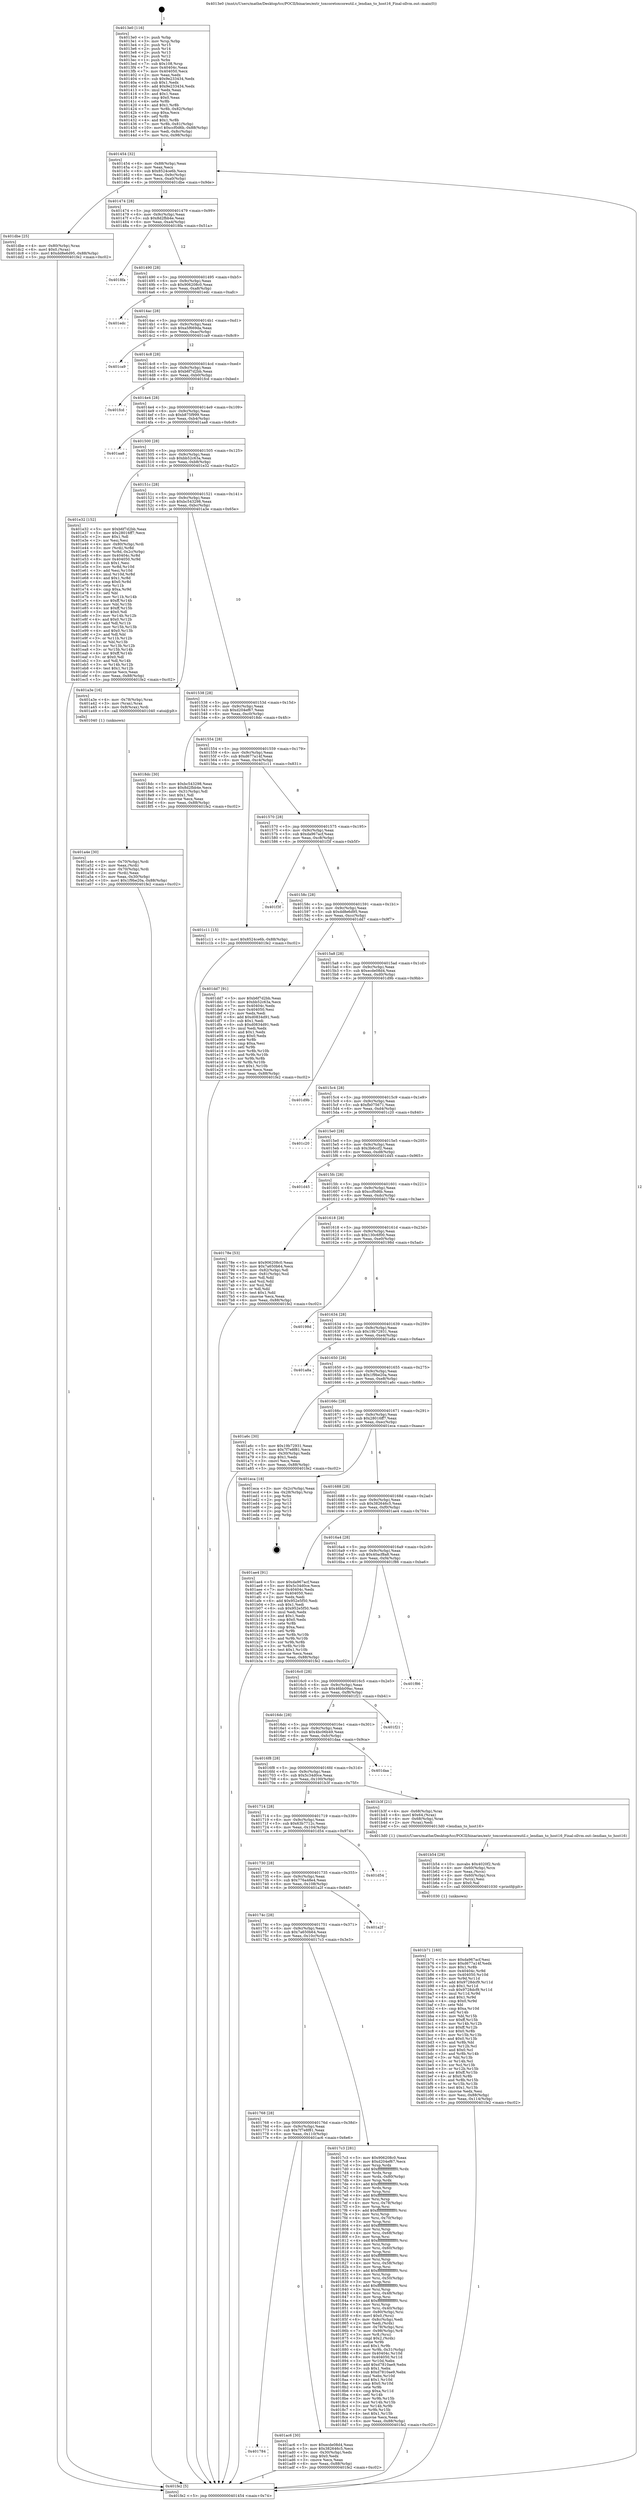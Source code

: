digraph "0x4013e0" {
  label = "0x4013e0 (/mnt/c/Users/mathe/Desktop/tcc/POCII/binaries/extr_toxcoretoxcoreutil.c_lendian_to_host16_Final-ollvm.out::main(0))"
  labelloc = "t"
  node[shape=record]

  Entry [label="",width=0.3,height=0.3,shape=circle,fillcolor=black,style=filled]
  "0x401454" [label="{
     0x401454 [32]\l
     | [instrs]\l
     &nbsp;&nbsp;0x401454 \<+6\>: mov -0x88(%rbp),%eax\l
     &nbsp;&nbsp;0x40145a \<+2\>: mov %eax,%ecx\l
     &nbsp;&nbsp;0x40145c \<+6\>: sub $0x8524ce6b,%ecx\l
     &nbsp;&nbsp;0x401462 \<+6\>: mov %eax,-0x9c(%rbp)\l
     &nbsp;&nbsp;0x401468 \<+6\>: mov %ecx,-0xa0(%rbp)\l
     &nbsp;&nbsp;0x40146e \<+6\>: je 0000000000401dbe \<main+0x9de\>\l
  }"]
  "0x401dbe" [label="{
     0x401dbe [25]\l
     | [instrs]\l
     &nbsp;&nbsp;0x401dbe \<+4\>: mov -0x80(%rbp),%rax\l
     &nbsp;&nbsp;0x401dc2 \<+6\>: movl $0x0,(%rax)\l
     &nbsp;&nbsp;0x401dc8 \<+10\>: movl $0xdd8e6d95,-0x88(%rbp)\l
     &nbsp;&nbsp;0x401dd2 \<+5\>: jmp 0000000000401fe2 \<main+0xc02\>\l
  }"]
  "0x401474" [label="{
     0x401474 [28]\l
     | [instrs]\l
     &nbsp;&nbsp;0x401474 \<+5\>: jmp 0000000000401479 \<main+0x99\>\l
     &nbsp;&nbsp;0x401479 \<+6\>: mov -0x9c(%rbp),%eax\l
     &nbsp;&nbsp;0x40147f \<+5\>: sub $0x8d2fbb4e,%eax\l
     &nbsp;&nbsp;0x401484 \<+6\>: mov %eax,-0xa4(%rbp)\l
     &nbsp;&nbsp;0x40148a \<+6\>: je 00000000004018fa \<main+0x51a\>\l
  }"]
  Exit [label="",width=0.3,height=0.3,shape=circle,fillcolor=black,style=filled,peripheries=2]
  "0x4018fa" [label="{
     0x4018fa\l
  }", style=dashed]
  "0x401490" [label="{
     0x401490 [28]\l
     | [instrs]\l
     &nbsp;&nbsp;0x401490 \<+5\>: jmp 0000000000401495 \<main+0xb5\>\l
     &nbsp;&nbsp;0x401495 \<+6\>: mov -0x9c(%rbp),%eax\l
     &nbsp;&nbsp;0x40149b \<+5\>: sub $0x906208c0,%eax\l
     &nbsp;&nbsp;0x4014a0 \<+6\>: mov %eax,-0xa8(%rbp)\l
     &nbsp;&nbsp;0x4014a6 \<+6\>: je 0000000000401edc \<main+0xafc\>\l
  }"]
  "0x401b71" [label="{
     0x401b71 [160]\l
     | [instrs]\l
     &nbsp;&nbsp;0x401b71 \<+5\>: mov $0xda967acf,%esi\l
     &nbsp;&nbsp;0x401b76 \<+5\>: mov $0xd677a14f,%edx\l
     &nbsp;&nbsp;0x401b7b \<+3\>: mov $0x1,%r8b\l
     &nbsp;&nbsp;0x401b7e \<+8\>: mov 0x40404c,%r9d\l
     &nbsp;&nbsp;0x401b86 \<+8\>: mov 0x404050,%r10d\l
     &nbsp;&nbsp;0x401b8e \<+3\>: mov %r9d,%r11d\l
     &nbsp;&nbsp;0x401b91 \<+7\>: add $0x9728dcf9,%r11d\l
     &nbsp;&nbsp;0x401b98 \<+4\>: sub $0x1,%r11d\l
     &nbsp;&nbsp;0x401b9c \<+7\>: sub $0x9728dcf9,%r11d\l
     &nbsp;&nbsp;0x401ba3 \<+4\>: imul %r11d,%r9d\l
     &nbsp;&nbsp;0x401ba7 \<+4\>: and $0x1,%r9d\l
     &nbsp;&nbsp;0x401bab \<+4\>: cmp $0x0,%r9d\l
     &nbsp;&nbsp;0x401baf \<+3\>: sete %bl\l
     &nbsp;&nbsp;0x401bb2 \<+4\>: cmp $0xa,%r10d\l
     &nbsp;&nbsp;0x401bb6 \<+4\>: setl %r14b\l
     &nbsp;&nbsp;0x401bba \<+3\>: mov %bl,%r15b\l
     &nbsp;&nbsp;0x401bbd \<+4\>: xor $0xff,%r15b\l
     &nbsp;&nbsp;0x401bc1 \<+3\>: mov %r14b,%r12b\l
     &nbsp;&nbsp;0x401bc4 \<+4\>: xor $0xff,%r12b\l
     &nbsp;&nbsp;0x401bc8 \<+4\>: xor $0x0,%r8b\l
     &nbsp;&nbsp;0x401bcc \<+3\>: mov %r15b,%r13b\l
     &nbsp;&nbsp;0x401bcf \<+4\>: and $0x0,%r13b\l
     &nbsp;&nbsp;0x401bd3 \<+3\>: and %r8b,%bl\l
     &nbsp;&nbsp;0x401bd6 \<+3\>: mov %r12b,%cl\l
     &nbsp;&nbsp;0x401bd9 \<+3\>: and $0x0,%cl\l
     &nbsp;&nbsp;0x401bdc \<+3\>: and %r8b,%r14b\l
     &nbsp;&nbsp;0x401bdf \<+3\>: or %bl,%r13b\l
     &nbsp;&nbsp;0x401be2 \<+3\>: or %r14b,%cl\l
     &nbsp;&nbsp;0x401be5 \<+3\>: xor %cl,%r13b\l
     &nbsp;&nbsp;0x401be8 \<+3\>: or %r12b,%r15b\l
     &nbsp;&nbsp;0x401beb \<+4\>: xor $0xff,%r15b\l
     &nbsp;&nbsp;0x401bef \<+4\>: or $0x0,%r8b\l
     &nbsp;&nbsp;0x401bf3 \<+3\>: and %r8b,%r15b\l
     &nbsp;&nbsp;0x401bf6 \<+3\>: or %r15b,%r13b\l
     &nbsp;&nbsp;0x401bf9 \<+4\>: test $0x1,%r13b\l
     &nbsp;&nbsp;0x401bfd \<+3\>: cmovne %edx,%esi\l
     &nbsp;&nbsp;0x401c00 \<+6\>: mov %esi,-0x88(%rbp)\l
     &nbsp;&nbsp;0x401c06 \<+6\>: mov %eax,-0x114(%rbp)\l
     &nbsp;&nbsp;0x401c0c \<+5\>: jmp 0000000000401fe2 \<main+0xc02\>\l
  }"]
  "0x401edc" [label="{
     0x401edc\l
  }", style=dashed]
  "0x4014ac" [label="{
     0x4014ac [28]\l
     | [instrs]\l
     &nbsp;&nbsp;0x4014ac \<+5\>: jmp 00000000004014b1 \<main+0xd1\>\l
     &nbsp;&nbsp;0x4014b1 \<+6\>: mov -0x9c(%rbp),%eax\l
     &nbsp;&nbsp;0x4014b7 \<+5\>: sub $0xa5f669da,%eax\l
     &nbsp;&nbsp;0x4014bc \<+6\>: mov %eax,-0xac(%rbp)\l
     &nbsp;&nbsp;0x4014c2 \<+6\>: je 0000000000401ca9 \<main+0x8c9\>\l
  }"]
  "0x401b54" [label="{
     0x401b54 [29]\l
     | [instrs]\l
     &nbsp;&nbsp;0x401b54 \<+10\>: movabs $0x4020f2,%rdi\l
     &nbsp;&nbsp;0x401b5e \<+4\>: mov -0x60(%rbp),%rcx\l
     &nbsp;&nbsp;0x401b62 \<+2\>: mov %eax,(%rcx)\l
     &nbsp;&nbsp;0x401b64 \<+4\>: mov -0x60(%rbp),%rcx\l
     &nbsp;&nbsp;0x401b68 \<+2\>: mov (%rcx),%esi\l
     &nbsp;&nbsp;0x401b6a \<+2\>: mov $0x0,%al\l
     &nbsp;&nbsp;0x401b6c \<+5\>: call 0000000000401030 \<printf@plt\>\l
     | [calls]\l
     &nbsp;&nbsp;0x401030 \{1\} (unknown)\l
  }"]
  "0x401ca9" [label="{
     0x401ca9\l
  }", style=dashed]
  "0x4014c8" [label="{
     0x4014c8 [28]\l
     | [instrs]\l
     &nbsp;&nbsp;0x4014c8 \<+5\>: jmp 00000000004014cd \<main+0xed\>\l
     &nbsp;&nbsp;0x4014cd \<+6\>: mov -0x9c(%rbp),%eax\l
     &nbsp;&nbsp;0x4014d3 \<+5\>: sub $0xb6f7d2bb,%eax\l
     &nbsp;&nbsp;0x4014d8 \<+6\>: mov %eax,-0xb0(%rbp)\l
     &nbsp;&nbsp;0x4014de \<+6\>: je 0000000000401fcd \<main+0xbed\>\l
  }"]
  "0x401784" [label="{
     0x401784\l
  }", style=dashed]
  "0x401fcd" [label="{
     0x401fcd\l
  }", style=dashed]
  "0x4014e4" [label="{
     0x4014e4 [28]\l
     | [instrs]\l
     &nbsp;&nbsp;0x4014e4 \<+5\>: jmp 00000000004014e9 \<main+0x109\>\l
     &nbsp;&nbsp;0x4014e9 \<+6\>: mov -0x9c(%rbp),%eax\l
     &nbsp;&nbsp;0x4014ef \<+5\>: sub $0xb875f999,%eax\l
     &nbsp;&nbsp;0x4014f4 \<+6\>: mov %eax,-0xb4(%rbp)\l
     &nbsp;&nbsp;0x4014fa \<+6\>: je 0000000000401aa8 \<main+0x6c8\>\l
  }"]
  "0x401ac6" [label="{
     0x401ac6 [30]\l
     | [instrs]\l
     &nbsp;&nbsp;0x401ac6 \<+5\>: mov $0xecde08d4,%eax\l
     &nbsp;&nbsp;0x401acb \<+5\>: mov $0x382646c5,%ecx\l
     &nbsp;&nbsp;0x401ad0 \<+3\>: mov -0x30(%rbp),%edx\l
     &nbsp;&nbsp;0x401ad3 \<+3\>: cmp $0x0,%edx\l
     &nbsp;&nbsp;0x401ad6 \<+3\>: cmove %ecx,%eax\l
     &nbsp;&nbsp;0x401ad9 \<+6\>: mov %eax,-0x88(%rbp)\l
     &nbsp;&nbsp;0x401adf \<+5\>: jmp 0000000000401fe2 \<main+0xc02\>\l
  }"]
  "0x401aa8" [label="{
     0x401aa8\l
  }", style=dashed]
  "0x401500" [label="{
     0x401500 [28]\l
     | [instrs]\l
     &nbsp;&nbsp;0x401500 \<+5\>: jmp 0000000000401505 \<main+0x125\>\l
     &nbsp;&nbsp;0x401505 \<+6\>: mov -0x9c(%rbp),%eax\l
     &nbsp;&nbsp;0x40150b \<+5\>: sub $0xbb52c63a,%eax\l
     &nbsp;&nbsp;0x401510 \<+6\>: mov %eax,-0xb8(%rbp)\l
     &nbsp;&nbsp;0x401516 \<+6\>: je 0000000000401e32 \<main+0xa52\>\l
  }"]
  "0x401a4e" [label="{
     0x401a4e [30]\l
     | [instrs]\l
     &nbsp;&nbsp;0x401a4e \<+4\>: mov -0x70(%rbp),%rdi\l
     &nbsp;&nbsp;0x401a52 \<+2\>: mov %eax,(%rdi)\l
     &nbsp;&nbsp;0x401a54 \<+4\>: mov -0x70(%rbp),%rdi\l
     &nbsp;&nbsp;0x401a58 \<+2\>: mov (%rdi),%eax\l
     &nbsp;&nbsp;0x401a5a \<+3\>: mov %eax,-0x30(%rbp)\l
     &nbsp;&nbsp;0x401a5d \<+10\>: movl $0x1f9be20a,-0x88(%rbp)\l
     &nbsp;&nbsp;0x401a67 \<+5\>: jmp 0000000000401fe2 \<main+0xc02\>\l
  }"]
  "0x401e32" [label="{
     0x401e32 [152]\l
     | [instrs]\l
     &nbsp;&nbsp;0x401e32 \<+5\>: mov $0xb6f7d2bb,%eax\l
     &nbsp;&nbsp;0x401e37 \<+5\>: mov $0x28016ff7,%ecx\l
     &nbsp;&nbsp;0x401e3c \<+2\>: mov $0x1,%dl\l
     &nbsp;&nbsp;0x401e3e \<+2\>: xor %esi,%esi\l
     &nbsp;&nbsp;0x401e40 \<+4\>: mov -0x80(%rbp),%rdi\l
     &nbsp;&nbsp;0x401e44 \<+3\>: mov (%rdi),%r8d\l
     &nbsp;&nbsp;0x401e47 \<+4\>: mov %r8d,-0x2c(%rbp)\l
     &nbsp;&nbsp;0x401e4b \<+8\>: mov 0x40404c,%r8d\l
     &nbsp;&nbsp;0x401e53 \<+8\>: mov 0x404050,%r9d\l
     &nbsp;&nbsp;0x401e5b \<+3\>: sub $0x1,%esi\l
     &nbsp;&nbsp;0x401e5e \<+3\>: mov %r8d,%r10d\l
     &nbsp;&nbsp;0x401e61 \<+3\>: add %esi,%r10d\l
     &nbsp;&nbsp;0x401e64 \<+4\>: imul %r10d,%r8d\l
     &nbsp;&nbsp;0x401e68 \<+4\>: and $0x1,%r8d\l
     &nbsp;&nbsp;0x401e6c \<+4\>: cmp $0x0,%r8d\l
     &nbsp;&nbsp;0x401e70 \<+4\>: sete %r11b\l
     &nbsp;&nbsp;0x401e74 \<+4\>: cmp $0xa,%r9d\l
     &nbsp;&nbsp;0x401e78 \<+3\>: setl %bl\l
     &nbsp;&nbsp;0x401e7b \<+3\>: mov %r11b,%r14b\l
     &nbsp;&nbsp;0x401e7e \<+4\>: xor $0xff,%r14b\l
     &nbsp;&nbsp;0x401e82 \<+3\>: mov %bl,%r15b\l
     &nbsp;&nbsp;0x401e85 \<+4\>: xor $0xff,%r15b\l
     &nbsp;&nbsp;0x401e89 \<+3\>: xor $0x0,%dl\l
     &nbsp;&nbsp;0x401e8c \<+3\>: mov %r14b,%r12b\l
     &nbsp;&nbsp;0x401e8f \<+4\>: and $0x0,%r12b\l
     &nbsp;&nbsp;0x401e93 \<+3\>: and %dl,%r11b\l
     &nbsp;&nbsp;0x401e96 \<+3\>: mov %r15b,%r13b\l
     &nbsp;&nbsp;0x401e99 \<+4\>: and $0x0,%r13b\l
     &nbsp;&nbsp;0x401e9d \<+2\>: and %dl,%bl\l
     &nbsp;&nbsp;0x401e9f \<+3\>: or %r11b,%r12b\l
     &nbsp;&nbsp;0x401ea2 \<+3\>: or %bl,%r13b\l
     &nbsp;&nbsp;0x401ea5 \<+3\>: xor %r13b,%r12b\l
     &nbsp;&nbsp;0x401ea8 \<+3\>: or %r15b,%r14b\l
     &nbsp;&nbsp;0x401eab \<+4\>: xor $0xff,%r14b\l
     &nbsp;&nbsp;0x401eaf \<+3\>: or $0x0,%dl\l
     &nbsp;&nbsp;0x401eb2 \<+3\>: and %dl,%r14b\l
     &nbsp;&nbsp;0x401eb5 \<+3\>: or %r14b,%r12b\l
     &nbsp;&nbsp;0x401eb8 \<+4\>: test $0x1,%r12b\l
     &nbsp;&nbsp;0x401ebc \<+3\>: cmovne %ecx,%eax\l
     &nbsp;&nbsp;0x401ebf \<+6\>: mov %eax,-0x88(%rbp)\l
     &nbsp;&nbsp;0x401ec5 \<+5\>: jmp 0000000000401fe2 \<main+0xc02\>\l
  }"]
  "0x40151c" [label="{
     0x40151c [28]\l
     | [instrs]\l
     &nbsp;&nbsp;0x40151c \<+5\>: jmp 0000000000401521 \<main+0x141\>\l
     &nbsp;&nbsp;0x401521 \<+6\>: mov -0x9c(%rbp),%eax\l
     &nbsp;&nbsp;0x401527 \<+5\>: sub $0xbc543298,%eax\l
     &nbsp;&nbsp;0x40152c \<+6\>: mov %eax,-0xbc(%rbp)\l
     &nbsp;&nbsp;0x401532 \<+6\>: je 0000000000401a3e \<main+0x65e\>\l
  }"]
  "0x401768" [label="{
     0x401768 [28]\l
     | [instrs]\l
     &nbsp;&nbsp;0x401768 \<+5\>: jmp 000000000040176d \<main+0x38d\>\l
     &nbsp;&nbsp;0x40176d \<+6\>: mov -0x9c(%rbp),%eax\l
     &nbsp;&nbsp;0x401773 \<+5\>: sub $0x7f7e8f81,%eax\l
     &nbsp;&nbsp;0x401778 \<+6\>: mov %eax,-0x110(%rbp)\l
     &nbsp;&nbsp;0x40177e \<+6\>: je 0000000000401ac6 \<main+0x6e6\>\l
  }"]
  "0x401a3e" [label="{
     0x401a3e [16]\l
     | [instrs]\l
     &nbsp;&nbsp;0x401a3e \<+4\>: mov -0x78(%rbp),%rax\l
     &nbsp;&nbsp;0x401a42 \<+3\>: mov (%rax),%rax\l
     &nbsp;&nbsp;0x401a45 \<+4\>: mov 0x8(%rax),%rdi\l
     &nbsp;&nbsp;0x401a49 \<+5\>: call 0000000000401040 \<atoi@plt\>\l
     | [calls]\l
     &nbsp;&nbsp;0x401040 \{1\} (unknown)\l
  }"]
  "0x401538" [label="{
     0x401538 [28]\l
     | [instrs]\l
     &nbsp;&nbsp;0x401538 \<+5\>: jmp 000000000040153d \<main+0x15d\>\l
     &nbsp;&nbsp;0x40153d \<+6\>: mov -0x9c(%rbp),%eax\l
     &nbsp;&nbsp;0x401543 \<+5\>: sub $0xd204ef67,%eax\l
     &nbsp;&nbsp;0x401548 \<+6\>: mov %eax,-0xc0(%rbp)\l
     &nbsp;&nbsp;0x40154e \<+6\>: je 00000000004018dc \<main+0x4fc\>\l
  }"]
  "0x4017c3" [label="{
     0x4017c3 [281]\l
     | [instrs]\l
     &nbsp;&nbsp;0x4017c3 \<+5\>: mov $0x906208c0,%eax\l
     &nbsp;&nbsp;0x4017c8 \<+5\>: mov $0xd204ef67,%ecx\l
     &nbsp;&nbsp;0x4017cd \<+3\>: mov %rsp,%rdx\l
     &nbsp;&nbsp;0x4017d0 \<+4\>: add $0xfffffffffffffff0,%rdx\l
     &nbsp;&nbsp;0x4017d4 \<+3\>: mov %rdx,%rsp\l
     &nbsp;&nbsp;0x4017d7 \<+4\>: mov %rdx,-0x80(%rbp)\l
     &nbsp;&nbsp;0x4017db \<+3\>: mov %rsp,%rdx\l
     &nbsp;&nbsp;0x4017de \<+4\>: add $0xfffffffffffffff0,%rdx\l
     &nbsp;&nbsp;0x4017e2 \<+3\>: mov %rdx,%rsp\l
     &nbsp;&nbsp;0x4017e5 \<+3\>: mov %rsp,%rsi\l
     &nbsp;&nbsp;0x4017e8 \<+4\>: add $0xfffffffffffffff0,%rsi\l
     &nbsp;&nbsp;0x4017ec \<+3\>: mov %rsi,%rsp\l
     &nbsp;&nbsp;0x4017ef \<+4\>: mov %rsi,-0x78(%rbp)\l
     &nbsp;&nbsp;0x4017f3 \<+3\>: mov %rsp,%rsi\l
     &nbsp;&nbsp;0x4017f6 \<+4\>: add $0xfffffffffffffff0,%rsi\l
     &nbsp;&nbsp;0x4017fa \<+3\>: mov %rsi,%rsp\l
     &nbsp;&nbsp;0x4017fd \<+4\>: mov %rsi,-0x70(%rbp)\l
     &nbsp;&nbsp;0x401801 \<+3\>: mov %rsp,%rsi\l
     &nbsp;&nbsp;0x401804 \<+4\>: add $0xfffffffffffffff0,%rsi\l
     &nbsp;&nbsp;0x401808 \<+3\>: mov %rsi,%rsp\l
     &nbsp;&nbsp;0x40180b \<+4\>: mov %rsi,-0x68(%rbp)\l
     &nbsp;&nbsp;0x40180f \<+3\>: mov %rsp,%rsi\l
     &nbsp;&nbsp;0x401812 \<+4\>: add $0xfffffffffffffff0,%rsi\l
     &nbsp;&nbsp;0x401816 \<+3\>: mov %rsi,%rsp\l
     &nbsp;&nbsp;0x401819 \<+4\>: mov %rsi,-0x60(%rbp)\l
     &nbsp;&nbsp;0x40181d \<+3\>: mov %rsp,%rsi\l
     &nbsp;&nbsp;0x401820 \<+4\>: add $0xfffffffffffffff0,%rsi\l
     &nbsp;&nbsp;0x401824 \<+3\>: mov %rsi,%rsp\l
     &nbsp;&nbsp;0x401827 \<+4\>: mov %rsi,-0x58(%rbp)\l
     &nbsp;&nbsp;0x40182b \<+3\>: mov %rsp,%rsi\l
     &nbsp;&nbsp;0x40182e \<+4\>: add $0xfffffffffffffff0,%rsi\l
     &nbsp;&nbsp;0x401832 \<+3\>: mov %rsi,%rsp\l
     &nbsp;&nbsp;0x401835 \<+4\>: mov %rsi,-0x50(%rbp)\l
     &nbsp;&nbsp;0x401839 \<+3\>: mov %rsp,%rsi\l
     &nbsp;&nbsp;0x40183c \<+4\>: add $0xfffffffffffffff0,%rsi\l
     &nbsp;&nbsp;0x401840 \<+3\>: mov %rsi,%rsp\l
     &nbsp;&nbsp;0x401843 \<+4\>: mov %rsi,-0x48(%rbp)\l
     &nbsp;&nbsp;0x401847 \<+3\>: mov %rsp,%rsi\l
     &nbsp;&nbsp;0x40184a \<+4\>: add $0xfffffffffffffff0,%rsi\l
     &nbsp;&nbsp;0x40184e \<+3\>: mov %rsi,%rsp\l
     &nbsp;&nbsp;0x401851 \<+4\>: mov %rsi,-0x40(%rbp)\l
     &nbsp;&nbsp;0x401855 \<+4\>: mov -0x80(%rbp),%rsi\l
     &nbsp;&nbsp;0x401859 \<+6\>: movl $0x0,(%rsi)\l
     &nbsp;&nbsp;0x40185f \<+6\>: mov -0x8c(%rbp),%edi\l
     &nbsp;&nbsp;0x401865 \<+2\>: mov %edi,(%rdx)\l
     &nbsp;&nbsp;0x401867 \<+4\>: mov -0x78(%rbp),%rsi\l
     &nbsp;&nbsp;0x40186b \<+7\>: mov -0x98(%rbp),%r8\l
     &nbsp;&nbsp;0x401872 \<+3\>: mov %r8,(%rsi)\l
     &nbsp;&nbsp;0x401875 \<+3\>: cmpl $0x2,(%rdx)\l
     &nbsp;&nbsp;0x401878 \<+4\>: setne %r9b\l
     &nbsp;&nbsp;0x40187c \<+4\>: and $0x1,%r9b\l
     &nbsp;&nbsp;0x401880 \<+4\>: mov %r9b,-0x31(%rbp)\l
     &nbsp;&nbsp;0x401884 \<+8\>: mov 0x40404c,%r10d\l
     &nbsp;&nbsp;0x40188c \<+8\>: mov 0x404050,%r11d\l
     &nbsp;&nbsp;0x401894 \<+3\>: mov %r10d,%ebx\l
     &nbsp;&nbsp;0x401897 \<+6\>: add $0xd7810ae9,%ebx\l
     &nbsp;&nbsp;0x40189d \<+3\>: sub $0x1,%ebx\l
     &nbsp;&nbsp;0x4018a0 \<+6\>: sub $0xd7810ae9,%ebx\l
     &nbsp;&nbsp;0x4018a6 \<+4\>: imul %ebx,%r10d\l
     &nbsp;&nbsp;0x4018aa \<+4\>: and $0x1,%r10d\l
     &nbsp;&nbsp;0x4018ae \<+4\>: cmp $0x0,%r10d\l
     &nbsp;&nbsp;0x4018b2 \<+4\>: sete %r9b\l
     &nbsp;&nbsp;0x4018b6 \<+4\>: cmp $0xa,%r11d\l
     &nbsp;&nbsp;0x4018ba \<+4\>: setl %r14b\l
     &nbsp;&nbsp;0x4018be \<+3\>: mov %r9b,%r15b\l
     &nbsp;&nbsp;0x4018c1 \<+3\>: and %r14b,%r15b\l
     &nbsp;&nbsp;0x4018c4 \<+3\>: xor %r14b,%r9b\l
     &nbsp;&nbsp;0x4018c7 \<+3\>: or %r9b,%r15b\l
     &nbsp;&nbsp;0x4018ca \<+4\>: test $0x1,%r15b\l
     &nbsp;&nbsp;0x4018ce \<+3\>: cmovne %ecx,%eax\l
     &nbsp;&nbsp;0x4018d1 \<+6\>: mov %eax,-0x88(%rbp)\l
     &nbsp;&nbsp;0x4018d7 \<+5\>: jmp 0000000000401fe2 \<main+0xc02\>\l
  }"]
  "0x4018dc" [label="{
     0x4018dc [30]\l
     | [instrs]\l
     &nbsp;&nbsp;0x4018dc \<+5\>: mov $0xbc543298,%eax\l
     &nbsp;&nbsp;0x4018e1 \<+5\>: mov $0x8d2fbb4e,%ecx\l
     &nbsp;&nbsp;0x4018e6 \<+3\>: mov -0x31(%rbp),%dl\l
     &nbsp;&nbsp;0x4018e9 \<+3\>: test $0x1,%dl\l
     &nbsp;&nbsp;0x4018ec \<+3\>: cmovne %ecx,%eax\l
     &nbsp;&nbsp;0x4018ef \<+6\>: mov %eax,-0x88(%rbp)\l
     &nbsp;&nbsp;0x4018f5 \<+5\>: jmp 0000000000401fe2 \<main+0xc02\>\l
  }"]
  "0x401554" [label="{
     0x401554 [28]\l
     | [instrs]\l
     &nbsp;&nbsp;0x401554 \<+5\>: jmp 0000000000401559 \<main+0x179\>\l
     &nbsp;&nbsp;0x401559 \<+6\>: mov -0x9c(%rbp),%eax\l
     &nbsp;&nbsp;0x40155f \<+5\>: sub $0xd677a14f,%eax\l
     &nbsp;&nbsp;0x401564 \<+6\>: mov %eax,-0xc4(%rbp)\l
     &nbsp;&nbsp;0x40156a \<+6\>: je 0000000000401c11 \<main+0x831\>\l
  }"]
  "0x40174c" [label="{
     0x40174c [28]\l
     | [instrs]\l
     &nbsp;&nbsp;0x40174c \<+5\>: jmp 0000000000401751 \<main+0x371\>\l
     &nbsp;&nbsp;0x401751 \<+6\>: mov -0x9c(%rbp),%eax\l
     &nbsp;&nbsp;0x401757 \<+5\>: sub $0x7a650b64,%eax\l
     &nbsp;&nbsp;0x40175c \<+6\>: mov %eax,-0x10c(%rbp)\l
     &nbsp;&nbsp;0x401762 \<+6\>: je 00000000004017c3 \<main+0x3e3\>\l
  }"]
  "0x401c11" [label="{
     0x401c11 [15]\l
     | [instrs]\l
     &nbsp;&nbsp;0x401c11 \<+10\>: movl $0x8524ce6b,-0x88(%rbp)\l
     &nbsp;&nbsp;0x401c1b \<+5\>: jmp 0000000000401fe2 \<main+0xc02\>\l
  }"]
  "0x401570" [label="{
     0x401570 [28]\l
     | [instrs]\l
     &nbsp;&nbsp;0x401570 \<+5\>: jmp 0000000000401575 \<main+0x195\>\l
     &nbsp;&nbsp;0x401575 \<+6\>: mov -0x9c(%rbp),%eax\l
     &nbsp;&nbsp;0x40157b \<+5\>: sub $0xda967acf,%eax\l
     &nbsp;&nbsp;0x401580 \<+6\>: mov %eax,-0xc8(%rbp)\l
     &nbsp;&nbsp;0x401586 \<+6\>: je 0000000000401f3f \<main+0xb5f\>\l
  }"]
  "0x401a2f" [label="{
     0x401a2f\l
  }", style=dashed]
  "0x401f3f" [label="{
     0x401f3f\l
  }", style=dashed]
  "0x40158c" [label="{
     0x40158c [28]\l
     | [instrs]\l
     &nbsp;&nbsp;0x40158c \<+5\>: jmp 0000000000401591 \<main+0x1b1\>\l
     &nbsp;&nbsp;0x401591 \<+6\>: mov -0x9c(%rbp),%eax\l
     &nbsp;&nbsp;0x401597 \<+5\>: sub $0xdd8e6d95,%eax\l
     &nbsp;&nbsp;0x40159c \<+6\>: mov %eax,-0xcc(%rbp)\l
     &nbsp;&nbsp;0x4015a2 \<+6\>: je 0000000000401dd7 \<main+0x9f7\>\l
  }"]
  "0x401730" [label="{
     0x401730 [28]\l
     | [instrs]\l
     &nbsp;&nbsp;0x401730 \<+5\>: jmp 0000000000401735 \<main+0x355\>\l
     &nbsp;&nbsp;0x401735 \<+6\>: mov -0x9c(%rbp),%eax\l
     &nbsp;&nbsp;0x40173b \<+5\>: sub $0x776a48e4,%eax\l
     &nbsp;&nbsp;0x401740 \<+6\>: mov %eax,-0x108(%rbp)\l
     &nbsp;&nbsp;0x401746 \<+6\>: je 0000000000401a2f \<main+0x64f\>\l
  }"]
  "0x401dd7" [label="{
     0x401dd7 [91]\l
     | [instrs]\l
     &nbsp;&nbsp;0x401dd7 \<+5\>: mov $0xb6f7d2bb,%eax\l
     &nbsp;&nbsp;0x401ddc \<+5\>: mov $0xbb52c63a,%ecx\l
     &nbsp;&nbsp;0x401de1 \<+7\>: mov 0x40404c,%edx\l
     &nbsp;&nbsp;0x401de8 \<+7\>: mov 0x404050,%esi\l
     &nbsp;&nbsp;0x401def \<+2\>: mov %edx,%edi\l
     &nbsp;&nbsp;0x401df1 \<+6\>: add $0xd0834d91,%edi\l
     &nbsp;&nbsp;0x401df7 \<+3\>: sub $0x1,%edi\l
     &nbsp;&nbsp;0x401dfa \<+6\>: sub $0xd0834d91,%edi\l
     &nbsp;&nbsp;0x401e00 \<+3\>: imul %edi,%edx\l
     &nbsp;&nbsp;0x401e03 \<+3\>: and $0x1,%edx\l
     &nbsp;&nbsp;0x401e06 \<+3\>: cmp $0x0,%edx\l
     &nbsp;&nbsp;0x401e09 \<+4\>: sete %r8b\l
     &nbsp;&nbsp;0x401e0d \<+3\>: cmp $0xa,%esi\l
     &nbsp;&nbsp;0x401e10 \<+4\>: setl %r9b\l
     &nbsp;&nbsp;0x401e14 \<+3\>: mov %r8b,%r10b\l
     &nbsp;&nbsp;0x401e17 \<+3\>: and %r9b,%r10b\l
     &nbsp;&nbsp;0x401e1a \<+3\>: xor %r9b,%r8b\l
     &nbsp;&nbsp;0x401e1d \<+3\>: or %r8b,%r10b\l
     &nbsp;&nbsp;0x401e20 \<+4\>: test $0x1,%r10b\l
     &nbsp;&nbsp;0x401e24 \<+3\>: cmovne %ecx,%eax\l
     &nbsp;&nbsp;0x401e27 \<+6\>: mov %eax,-0x88(%rbp)\l
     &nbsp;&nbsp;0x401e2d \<+5\>: jmp 0000000000401fe2 \<main+0xc02\>\l
  }"]
  "0x4015a8" [label="{
     0x4015a8 [28]\l
     | [instrs]\l
     &nbsp;&nbsp;0x4015a8 \<+5\>: jmp 00000000004015ad \<main+0x1cd\>\l
     &nbsp;&nbsp;0x4015ad \<+6\>: mov -0x9c(%rbp),%eax\l
     &nbsp;&nbsp;0x4015b3 \<+5\>: sub $0xecde08d4,%eax\l
     &nbsp;&nbsp;0x4015b8 \<+6\>: mov %eax,-0xd0(%rbp)\l
     &nbsp;&nbsp;0x4015be \<+6\>: je 0000000000401d9b \<main+0x9bb\>\l
  }"]
  "0x401d54" [label="{
     0x401d54\l
  }", style=dashed]
  "0x401d9b" [label="{
     0x401d9b\l
  }", style=dashed]
  "0x4015c4" [label="{
     0x4015c4 [28]\l
     | [instrs]\l
     &nbsp;&nbsp;0x4015c4 \<+5\>: jmp 00000000004015c9 \<main+0x1e9\>\l
     &nbsp;&nbsp;0x4015c9 \<+6\>: mov -0x9c(%rbp),%eax\l
     &nbsp;&nbsp;0x4015cf \<+5\>: sub $0xfb075671,%eax\l
     &nbsp;&nbsp;0x4015d4 \<+6\>: mov %eax,-0xd4(%rbp)\l
     &nbsp;&nbsp;0x4015da \<+6\>: je 0000000000401c20 \<main+0x840\>\l
  }"]
  "0x401714" [label="{
     0x401714 [28]\l
     | [instrs]\l
     &nbsp;&nbsp;0x401714 \<+5\>: jmp 0000000000401719 \<main+0x339\>\l
     &nbsp;&nbsp;0x401719 \<+6\>: mov -0x9c(%rbp),%eax\l
     &nbsp;&nbsp;0x40171f \<+5\>: sub $0x63b7712c,%eax\l
     &nbsp;&nbsp;0x401724 \<+6\>: mov %eax,-0x104(%rbp)\l
     &nbsp;&nbsp;0x40172a \<+6\>: je 0000000000401d54 \<main+0x974\>\l
  }"]
  "0x401c20" [label="{
     0x401c20\l
  }", style=dashed]
  "0x4015e0" [label="{
     0x4015e0 [28]\l
     | [instrs]\l
     &nbsp;&nbsp;0x4015e0 \<+5\>: jmp 00000000004015e5 \<main+0x205\>\l
     &nbsp;&nbsp;0x4015e5 \<+6\>: mov -0x9c(%rbp),%eax\l
     &nbsp;&nbsp;0x4015eb \<+5\>: sub $0x3b6ccf2,%eax\l
     &nbsp;&nbsp;0x4015f0 \<+6\>: mov %eax,-0xd8(%rbp)\l
     &nbsp;&nbsp;0x4015f6 \<+6\>: je 0000000000401d45 \<main+0x965\>\l
  }"]
  "0x401b3f" [label="{
     0x401b3f [21]\l
     | [instrs]\l
     &nbsp;&nbsp;0x401b3f \<+4\>: mov -0x68(%rbp),%rax\l
     &nbsp;&nbsp;0x401b43 \<+6\>: movl $0x64,(%rax)\l
     &nbsp;&nbsp;0x401b49 \<+4\>: mov -0x68(%rbp),%rax\l
     &nbsp;&nbsp;0x401b4d \<+2\>: mov (%rax),%edi\l
     &nbsp;&nbsp;0x401b4f \<+5\>: call 00000000004013d0 \<lendian_to_host16\>\l
     | [calls]\l
     &nbsp;&nbsp;0x4013d0 \{1\} (/mnt/c/Users/mathe/Desktop/tcc/POCII/binaries/extr_toxcoretoxcoreutil.c_lendian_to_host16_Final-ollvm.out::lendian_to_host16)\l
  }"]
  "0x401d45" [label="{
     0x401d45\l
  }", style=dashed]
  "0x4015fc" [label="{
     0x4015fc [28]\l
     | [instrs]\l
     &nbsp;&nbsp;0x4015fc \<+5\>: jmp 0000000000401601 \<main+0x221\>\l
     &nbsp;&nbsp;0x401601 \<+6\>: mov -0x9c(%rbp),%eax\l
     &nbsp;&nbsp;0x401607 \<+5\>: sub $0xccf0d6b,%eax\l
     &nbsp;&nbsp;0x40160c \<+6\>: mov %eax,-0xdc(%rbp)\l
     &nbsp;&nbsp;0x401612 \<+6\>: je 000000000040178e \<main+0x3ae\>\l
  }"]
  "0x4016f8" [label="{
     0x4016f8 [28]\l
     | [instrs]\l
     &nbsp;&nbsp;0x4016f8 \<+5\>: jmp 00000000004016fd \<main+0x31d\>\l
     &nbsp;&nbsp;0x4016fd \<+6\>: mov -0x9c(%rbp),%eax\l
     &nbsp;&nbsp;0x401703 \<+5\>: sub $0x5c34d0ce,%eax\l
     &nbsp;&nbsp;0x401708 \<+6\>: mov %eax,-0x100(%rbp)\l
     &nbsp;&nbsp;0x40170e \<+6\>: je 0000000000401b3f \<main+0x75f\>\l
  }"]
  "0x40178e" [label="{
     0x40178e [53]\l
     | [instrs]\l
     &nbsp;&nbsp;0x40178e \<+5\>: mov $0x906208c0,%eax\l
     &nbsp;&nbsp;0x401793 \<+5\>: mov $0x7a650b64,%ecx\l
     &nbsp;&nbsp;0x401798 \<+6\>: mov -0x82(%rbp),%dl\l
     &nbsp;&nbsp;0x40179e \<+7\>: mov -0x81(%rbp),%sil\l
     &nbsp;&nbsp;0x4017a5 \<+3\>: mov %dl,%dil\l
     &nbsp;&nbsp;0x4017a8 \<+3\>: and %sil,%dil\l
     &nbsp;&nbsp;0x4017ab \<+3\>: xor %sil,%dl\l
     &nbsp;&nbsp;0x4017ae \<+3\>: or %dl,%dil\l
     &nbsp;&nbsp;0x4017b1 \<+4\>: test $0x1,%dil\l
     &nbsp;&nbsp;0x4017b5 \<+3\>: cmovne %ecx,%eax\l
     &nbsp;&nbsp;0x4017b8 \<+6\>: mov %eax,-0x88(%rbp)\l
     &nbsp;&nbsp;0x4017be \<+5\>: jmp 0000000000401fe2 \<main+0xc02\>\l
  }"]
  "0x401618" [label="{
     0x401618 [28]\l
     | [instrs]\l
     &nbsp;&nbsp;0x401618 \<+5\>: jmp 000000000040161d \<main+0x23d\>\l
     &nbsp;&nbsp;0x40161d \<+6\>: mov -0x9c(%rbp),%eax\l
     &nbsp;&nbsp;0x401623 \<+5\>: sub $0x130c6f00,%eax\l
     &nbsp;&nbsp;0x401628 \<+6\>: mov %eax,-0xe0(%rbp)\l
     &nbsp;&nbsp;0x40162e \<+6\>: je 000000000040198d \<main+0x5ad\>\l
  }"]
  "0x401fe2" [label="{
     0x401fe2 [5]\l
     | [instrs]\l
     &nbsp;&nbsp;0x401fe2 \<+5\>: jmp 0000000000401454 \<main+0x74\>\l
  }"]
  "0x4013e0" [label="{
     0x4013e0 [116]\l
     | [instrs]\l
     &nbsp;&nbsp;0x4013e0 \<+1\>: push %rbp\l
     &nbsp;&nbsp;0x4013e1 \<+3\>: mov %rsp,%rbp\l
     &nbsp;&nbsp;0x4013e4 \<+2\>: push %r15\l
     &nbsp;&nbsp;0x4013e6 \<+2\>: push %r14\l
     &nbsp;&nbsp;0x4013e8 \<+2\>: push %r13\l
     &nbsp;&nbsp;0x4013ea \<+2\>: push %r12\l
     &nbsp;&nbsp;0x4013ec \<+1\>: push %rbx\l
     &nbsp;&nbsp;0x4013ed \<+7\>: sub $0x108,%rsp\l
     &nbsp;&nbsp;0x4013f4 \<+7\>: mov 0x40404c,%eax\l
     &nbsp;&nbsp;0x4013fb \<+7\>: mov 0x404050,%ecx\l
     &nbsp;&nbsp;0x401402 \<+2\>: mov %eax,%edx\l
     &nbsp;&nbsp;0x401404 \<+6\>: sub $0x9e233434,%edx\l
     &nbsp;&nbsp;0x40140a \<+3\>: sub $0x1,%edx\l
     &nbsp;&nbsp;0x40140d \<+6\>: add $0x9e233434,%edx\l
     &nbsp;&nbsp;0x401413 \<+3\>: imul %edx,%eax\l
     &nbsp;&nbsp;0x401416 \<+3\>: and $0x1,%eax\l
     &nbsp;&nbsp;0x401419 \<+3\>: cmp $0x0,%eax\l
     &nbsp;&nbsp;0x40141c \<+4\>: sete %r8b\l
     &nbsp;&nbsp;0x401420 \<+4\>: and $0x1,%r8b\l
     &nbsp;&nbsp;0x401424 \<+7\>: mov %r8b,-0x82(%rbp)\l
     &nbsp;&nbsp;0x40142b \<+3\>: cmp $0xa,%ecx\l
     &nbsp;&nbsp;0x40142e \<+4\>: setl %r8b\l
     &nbsp;&nbsp;0x401432 \<+4\>: and $0x1,%r8b\l
     &nbsp;&nbsp;0x401436 \<+7\>: mov %r8b,-0x81(%rbp)\l
     &nbsp;&nbsp;0x40143d \<+10\>: movl $0xccf0d6b,-0x88(%rbp)\l
     &nbsp;&nbsp;0x401447 \<+6\>: mov %edi,-0x8c(%rbp)\l
     &nbsp;&nbsp;0x40144d \<+7\>: mov %rsi,-0x98(%rbp)\l
  }"]
  "0x401daa" [label="{
     0x401daa\l
  }", style=dashed]
  "0x40198d" [label="{
     0x40198d\l
  }", style=dashed]
  "0x401634" [label="{
     0x401634 [28]\l
     | [instrs]\l
     &nbsp;&nbsp;0x401634 \<+5\>: jmp 0000000000401639 \<main+0x259\>\l
     &nbsp;&nbsp;0x401639 \<+6\>: mov -0x9c(%rbp),%eax\l
     &nbsp;&nbsp;0x40163f \<+5\>: sub $0x19b72931,%eax\l
     &nbsp;&nbsp;0x401644 \<+6\>: mov %eax,-0xe4(%rbp)\l
     &nbsp;&nbsp;0x40164a \<+6\>: je 0000000000401a8a \<main+0x6aa\>\l
  }"]
  "0x4016dc" [label="{
     0x4016dc [28]\l
     | [instrs]\l
     &nbsp;&nbsp;0x4016dc \<+5\>: jmp 00000000004016e1 \<main+0x301\>\l
     &nbsp;&nbsp;0x4016e1 \<+6\>: mov -0x9c(%rbp),%eax\l
     &nbsp;&nbsp;0x4016e7 \<+5\>: sub $0x4bc06b49,%eax\l
     &nbsp;&nbsp;0x4016ec \<+6\>: mov %eax,-0xfc(%rbp)\l
     &nbsp;&nbsp;0x4016f2 \<+6\>: je 0000000000401daa \<main+0x9ca\>\l
  }"]
  "0x401a8a" [label="{
     0x401a8a\l
  }", style=dashed]
  "0x401650" [label="{
     0x401650 [28]\l
     | [instrs]\l
     &nbsp;&nbsp;0x401650 \<+5\>: jmp 0000000000401655 \<main+0x275\>\l
     &nbsp;&nbsp;0x401655 \<+6\>: mov -0x9c(%rbp),%eax\l
     &nbsp;&nbsp;0x40165b \<+5\>: sub $0x1f9be20a,%eax\l
     &nbsp;&nbsp;0x401660 \<+6\>: mov %eax,-0xe8(%rbp)\l
     &nbsp;&nbsp;0x401666 \<+6\>: je 0000000000401a6c \<main+0x68c\>\l
  }"]
  "0x401f21" [label="{
     0x401f21\l
  }", style=dashed]
  "0x401a6c" [label="{
     0x401a6c [30]\l
     | [instrs]\l
     &nbsp;&nbsp;0x401a6c \<+5\>: mov $0x19b72931,%eax\l
     &nbsp;&nbsp;0x401a71 \<+5\>: mov $0x7f7e8f81,%ecx\l
     &nbsp;&nbsp;0x401a76 \<+3\>: mov -0x30(%rbp),%edx\l
     &nbsp;&nbsp;0x401a79 \<+3\>: cmp $0x1,%edx\l
     &nbsp;&nbsp;0x401a7c \<+3\>: cmovl %ecx,%eax\l
     &nbsp;&nbsp;0x401a7f \<+6\>: mov %eax,-0x88(%rbp)\l
     &nbsp;&nbsp;0x401a85 \<+5\>: jmp 0000000000401fe2 \<main+0xc02\>\l
  }"]
  "0x40166c" [label="{
     0x40166c [28]\l
     | [instrs]\l
     &nbsp;&nbsp;0x40166c \<+5\>: jmp 0000000000401671 \<main+0x291\>\l
     &nbsp;&nbsp;0x401671 \<+6\>: mov -0x9c(%rbp),%eax\l
     &nbsp;&nbsp;0x401677 \<+5\>: sub $0x28016ff7,%eax\l
     &nbsp;&nbsp;0x40167c \<+6\>: mov %eax,-0xec(%rbp)\l
     &nbsp;&nbsp;0x401682 \<+6\>: je 0000000000401eca \<main+0xaea\>\l
  }"]
  "0x4016c0" [label="{
     0x4016c0 [28]\l
     | [instrs]\l
     &nbsp;&nbsp;0x4016c0 \<+5\>: jmp 00000000004016c5 \<main+0x2e5\>\l
     &nbsp;&nbsp;0x4016c5 \<+6\>: mov -0x9c(%rbp),%eax\l
     &nbsp;&nbsp;0x4016cb \<+5\>: sub $0x46bb09ac,%eax\l
     &nbsp;&nbsp;0x4016d0 \<+6\>: mov %eax,-0xf8(%rbp)\l
     &nbsp;&nbsp;0x4016d6 \<+6\>: je 0000000000401f21 \<main+0xb41\>\l
  }"]
  "0x401eca" [label="{
     0x401eca [18]\l
     | [instrs]\l
     &nbsp;&nbsp;0x401eca \<+3\>: mov -0x2c(%rbp),%eax\l
     &nbsp;&nbsp;0x401ecd \<+4\>: lea -0x28(%rbp),%rsp\l
     &nbsp;&nbsp;0x401ed1 \<+1\>: pop %rbx\l
     &nbsp;&nbsp;0x401ed2 \<+2\>: pop %r12\l
     &nbsp;&nbsp;0x401ed4 \<+2\>: pop %r13\l
     &nbsp;&nbsp;0x401ed6 \<+2\>: pop %r14\l
     &nbsp;&nbsp;0x401ed8 \<+2\>: pop %r15\l
     &nbsp;&nbsp;0x401eda \<+1\>: pop %rbp\l
     &nbsp;&nbsp;0x401edb \<+1\>: ret\l
  }"]
  "0x401688" [label="{
     0x401688 [28]\l
     | [instrs]\l
     &nbsp;&nbsp;0x401688 \<+5\>: jmp 000000000040168d \<main+0x2ad\>\l
     &nbsp;&nbsp;0x40168d \<+6\>: mov -0x9c(%rbp),%eax\l
     &nbsp;&nbsp;0x401693 \<+5\>: sub $0x382646c5,%eax\l
     &nbsp;&nbsp;0x401698 \<+6\>: mov %eax,-0xf0(%rbp)\l
     &nbsp;&nbsp;0x40169e \<+6\>: je 0000000000401ae4 \<main+0x704\>\l
  }"]
  "0x401f86" [label="{
     0x401f86\l
  }", style=dashed]
  "0x401ae4" [label="{
     0x401ae4 [91]\l
     | [instrs]\l
     &nbsp;&nbsp;0x401ae4 \<+5\>: mov $0xda967acf,%eax\l
     &nbsp;&nbsp;0x401ae9 \<+5\>: mov $0x5c34d0ce,%ecx\l
     &nbsp;&nbsp;0x401aee \<+7\>: mov 0x40404c,%edx\l
     &nbsp;&nbsp;0x401af5 \<+7\>: mov 0x404050,%esi\l
     &nbsp;&nbsp;0x401afc \<+2\>: mov %edx,%edi\l
     &nbsp;&nbsp;0x401afe \<+6\>: add $0x952e5f50,%edi\l
     &nbsp;&nbsp;0x401b04 \<+3\>: sub $0x1,%edi\l
     &nbsp;&nbsp;0x401b07 \<+6\>: sub $0x952e5f50,%edi\l
     &nbsp;&nbsp;0x401b0d \<+3\>: imul %edi,%edx\l
     &nbsp;&nbsp;0x401b10 \<+3\>: and $0x1,%edx\l
     &nbsp;&nbsp;0x401b13 \<+3\>: cmp $0x0,%edx\l
     &nbsp;&nbsp;0x401b16 \<+4\>: sete %r8b\l
     &nbsp;&nbsp;0x401b1a \<+3\>: cmp $0xa,%esi\l
     &nbsp;&nbsp;0x401b1d \<+4\>: setl %r9b\l
     &nbsp;&nbsp;0x401b21 \<+3\>: mov %r8b,%r10b\l
     &nbsp;&nbsp;0x401b24 \<+3\>: and %r9b,%r10b\l
     &nbsp;&nbsp;0x401b27 \<+3\>: xor %r9b,%r8b\l
     &nbsp;&nbsp;0x401b2a \<+3\>: or %r8b,%r10b\l
     &nbsp;&nbsp;0x401b2d \<+4\>: test $0x1,%r10b\l
     &nbsp;&nbsp;0x401b31 \<+3\>: cmovne %ecx,%eax\l
     &nbsp;&nbsp;0x401b34 \<+6\>: mov %eax,-0x88(%rbp)\l
     &nbsp;&nbsp;0x401b3a \<+5\>: jmp 0000000000401fe2 \<main+0xc02\>\l
  }"]
  "0x4016a4" [label="{
     0x4016a4 [28]\l
     | [instrs]\l
     &nbsp;&nbsp;0x4016a4 \<+5\>: jmp 00000000004016a9 \<main+0x2c9\>\l
     &nbsp;&nbsp;0x4016a9 \<+6\>: mov -0x9c(%rbp),%eax\l
     &nbsp;&nbsp;0x4016af \<+5\>: sub $0x40acf8a8,%eax\l
     &nbsp;&nbsp;0x4016b4 \<+6\>: mov %eax,-0xf4(%rbp)\l
     &nbsp;&nbsp;0x4016ba \<+6\>: je 0000000000401f86 \<main+0xba6\>\l
  }"]
  Entry -> "0x4013e0" [label=" 1"]
  "0x401454" -> "0x401dbe" [label=" 1"]
  "0x401454" -> "0x401474" [label=" 12"]
  "0x401eca" -> Exit [label=" 1"]
  "0x401474" -> "0x4018fa" [label=" 0"]
  "0x401474" -> "0x401490" [label=" 12"]
  "0x401e32" -> "0x401fe2" [label=" 1"]
  "0x401490" -> "0x401edc" [label=" 0"]
  "0x401490" -> "0x4014ac" [label=" 12"]
  "0x401dd7" -> "0x401fe2" [label=" 1"]
  "0x4014ac" -> "0x401ca9" [label=" 0"]
  "0x4014ac" -> "0x4014c8" [label=" 12"]
  "0x401dbe" -> "0x401fe2" [label=" 1"]
  "0x4014c8" -> "0x401fcd" [label=" 0"]
  "0x4014c8" -> "0x4014e4" [label=" 12"]
  "0x401c11" -> "0x401fe2" [label=" 1"]
  "0x4014e4" -> "0x401aa8" [label=" 0"]
  "0x4014e4" -> "0x401500" [label=" 12"]
  "0x401b71" -> "0x401fe2" [label=" 1"]
  "0x401500" -> "0x401e32" [label=" 1"]
  "0x401500" -> "0x40151c" [label=" 11"]
  "0x401b3f" -> "0x401b54" [label=" 1"]
  "0x40151c" -> "0x401a3e" [label=" 1"]
  "0x40151c" -> "0x401538" [label=" 10"]
  "0x401ac6" -> "0x401fe2" [label=" 1"]
  "0x401538" -> "0x4018dc" [label=" 1"]
  "0x401538" -> "0x401554" [label=" 9"]
  "0x401768" -> "0x401784" [label=" 0"]
  "0x401554" -> "0x401c11" [label=" 1"]
  "0x401554" -> "0x401570" [label=" 8"]
  "0x401b54" -> "0x401b71" [label=" 1"]
  "0x401570" -> "0x401f3f" [label=" 0"]
  "0x401570" -> "0x40158c" [label=" 8"]
  "0x401a6c" -> "0x401fe2" [label=" 1"]
  "0x40158c" -> "0x401dd7" [label=" 1"]
  "0x40158c" -> "0x4015a8" [label=" 7"]
  "0x401a3e" -> "0x401a4e" [label=" 1"]
  "0x4015a8" -> "0x401d9b" [label=" 0"]
  "0x4015a8" -> "0x4015c4" [label=" 7"]
  "0x4018dc" -> "0x401fe2" [label=" 1"]
  "0x4015c4" -> "0x401c20" [label=" 0"]
  "0x4015c4" -> "0x4015e0" [label=" 7"]
  "0x401ae4" -> "0x401fe2" [label=" 1"]
  "0x4015e0" -> "0x401d45" [label=" 0"]
  "0x4015e0" -> "0x4015fc" [label=" 7"]
  "0x40174c" -> "0x401768" [label=" 1"]
  "0x4015fc" -> "0x40178e" [label=" 1"]
  "0x4015fc" -> "0x401618" [label=" 6"]
  "0x40178e" -> "0x401fe2" [label=" 1"]
  "0x4013e0" -> "0x401454" [label=" 1"]
  "0x401fe2" -> "0x401454" [label=" 12"]
  "0x401768" -> "0x401ac6" [label=" 1"]
  "0x401618" -> "0x40198d" [label=" 0"]
  "0x401618" -> "0x401634" [label=" 6"]
  "0x401730" -> "0x40174c" [label=" 2"]
  "0x401634" -> "0x401a8a" [label=" 0"]
  "0x401634" -> "0x401650" [label=" 6"]
  "0x401a4e" -> "0x401fe2" [label=" 1"]
  "0x401650" -> "0x401a6c" [label=" 1"]
  "0x401650" -> "0x40166c" [label=" 5"]
  "0x401714" -> "0x401730" [label=" 2"]
  "0x40166c" -> "0x401eca" [label=" 1"]
  "0x40166c" -> "0x401688" [label=" 4"]
  "0x4017c3" -> "0x401fe2" [label=" 1"]
  "0x401688" -> "0x401ae4" [label=" 1"]
  "0x401688" -> "0x4016a4" [label=" 3"]
  "0x4016f8" -> "0x401714" [label=" 2"]
  "0x4016a4" -> "0x401f86" [label=" 0"]
  "0x4016a4" -> "0x4016c0" [label=" 3"]
  "0x401714" -> "0x401d54" [label=" 0"]
  "0x4016c0" -> "0x401f21" [label=" 0"]
  "0x4016c0" -> "0x4016dc" [label=" 3"]
  "0x401730" -> "0x401a2f" [label=" 0"]
  "0x4016dc" -> "0x401daa" [label=" 0"]
  "0x4016dc" -> "0x4016f8" [label=" 3"]
  "0x40174c" -> "0x4017c3" [label=" 1"]
  "0x4016f8" -> "0x401b3f" [label=" 1"]
}
